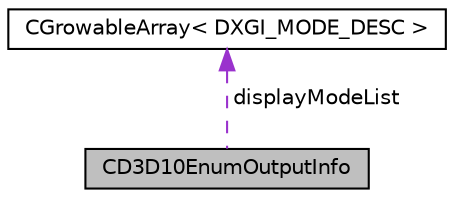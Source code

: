 digraph G
{
  edge [fontname="Helvetica",fontsize="10",labelfontname="Helvetica",labelfontsize="10"];
  node [fontname="Helvetica",fontsize="10",shape=record];
  Node1 [label="CD3D10EnumOutputInfo",height=0.2,width=0.4,color="black", fillcolor="grey75", style="filled" fontcolor="black"];
  Node2 -> Node1 [dir="back",color="darkorchid3",fontsize="10",style="dashed",label=" displayModeList" ,fontname="Helvetica"];
  Node2 [label="CGrowableArray\< DXGI_MODE_DESC \>",height=0.2,width=0.4,color="black", fillcolor="white", style="filled",URL="$class_c_growable_array.html"];
}
